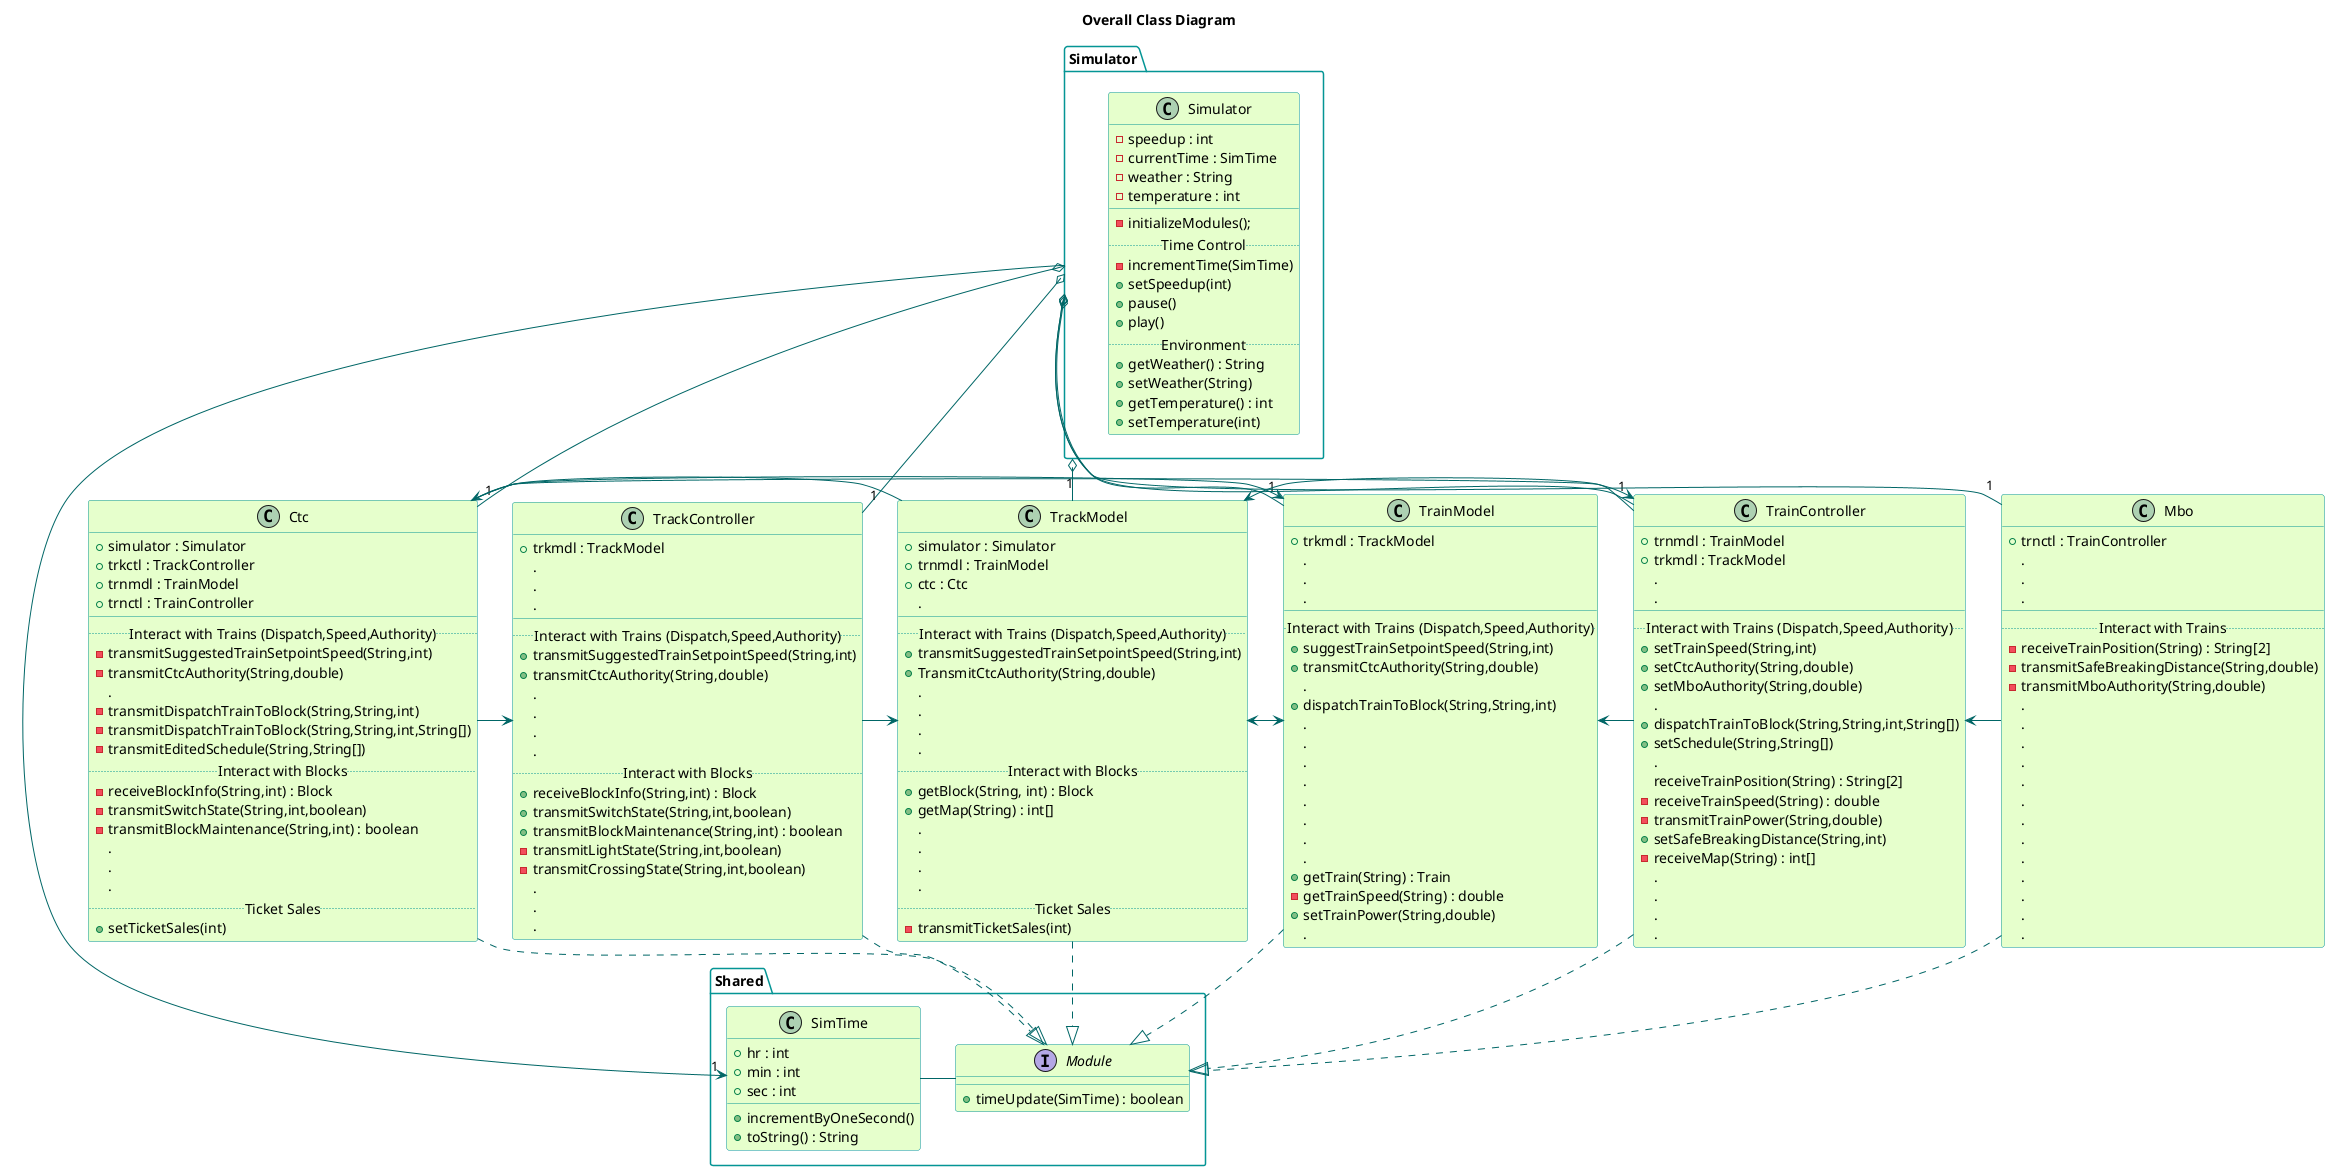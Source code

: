 @startuml
'if only I care about time of day, we should not import SimTime to Module'

title Overall Class Diagram
skinparam backgroundColor transparent
skinparam classBackgroundColor #e6ffcc
skinparam classBorderColor 	#049595
skinparam packageBorderCOlor  #049595
skinparam arrowColor #006666

package Simulator{
  class Simulator{
    -speedup : int
    -currentTime : SimTime
    -weather : String
    -temperature : int
    __
    -initializeModules();
    ..Time Control..
    -incrementTime(SimTime)
    +setSpeedup(int)
    +pause()
    +play()
    ..Environment..
    +getWeather() : String
    +setWeather(String)
    +getTemperature() : int
    +setTemperature(int)
  }
}
Package Shared{
  class SimTime{
    +hr : int
    +min : int
    +sec : int
    +incrementByOneSecond()
    +toString() : String
  }
  interface Module{
    +timeUpdate(SimTime) : boolean
  }
}
class Ctc{
  +simulator : Simulator
  +trkctl : TrackController
  +trnmdl : TrainModel
  +trnctl : TrainController
  __
  ..Interact with Trains (Dispatch,Speed,Authority)..
  -transmitSuggestedTrainSetpointSpeed(String,int)
  -transmitCtcAuthority(String,double)
  .
  -transmitDispatchTrainToBlock(String,String,int)
  -transmitDispatchTrainToBlock(String,String,int,String[])
    -transmitEditedSchedule(String,String[])
  ..Interact with Blocks..
  -receiveBlockInfo(String,int) : Block
  -transmitSwitchState(String,int,boolean)
  -transmitBlockMaintenance(String,int) : boolean
  .
  .
  .
  ..Ticket Sales..
  +setTicketSales(int)
}
class TrackController{
  +trkmdl : TrackModel
  .
  .
  .
  __
  ..Interact with Trains (Dispatch,Speed,Authority)..
  +transmitSuggestedTrainSetpointSpeed(String,int)
  +transmitCtcAuthority(String,double)
  .
  .
  .
  .
  ..Interact with Blocks..
  +receiveBlockInfo(String,int) : Block
  +transmitSwitchState(String,int,boolean)
  +transmitBlockMaintenance(String,int) : boolean
  -transmitLightState(String,int,boolean)
  -transmitCrossingState(String,int,boolean)
  .
  .
  .
}
class TrackModel{
  +simulator : Simulator
  +trnmdl : TrainModel
  +ctc : Ctc
  .
  __
  ..Interact with Trains (Dispatch,Speed,Authority)..
  +transmitSuggestedTrainSetpointSpeed(String,int)
  +TransmitCtcAuthority(String,double)
  .
  .
  .
  .
  ..Interact with Blocks..
  +getBlock(String, int) : Block
  +getMap(String) : int[]
  .
  .
  .
  .
  ..Ticket Sales..
  -transmitTicketSales(int)
}
class TrainModel{
  +trkmdl : TrackModel
  .
  .
  .
  __
  ..Interact with Trains (Dispatch,Speed,Authority)..
  +suggestTrainSetpointSpeed(String,int)
  +transmitCtcAuthority(String,double)
  .
  +dispatchTrainToBlock(String,String,int)
  .
  .
  .
  .
  .
  .
  .
  .
  +getTrain(String) : Train
  -getTrainSpeed(String) : double
  +setTrainPower(String,double)
  .
}
class TrainController{
  +trnmdl : TrainModel
  +trkmdl : TrackModel
  .
  .
  __
  ..Interact with Trains (Dispatch,Speed,Authority)..
  +setTrainSpeed(String,int)
  +setCtcAuthority(String,double)
  +setMboAuthority(String,double)
  .
  +dispatchTrainToBlock(String,String,int,String[])
  +setSchedule(String,String[])
  .
  receiveTrainPosition(String) : String[2]
  -receiveTrainSpeed(String) : double
  -transmitTrainPower(String,double)
  +setSafeBreakingDistance(String,int)
  -receiveMap(String) : int[]
  .
  .
  .
  .
}
class Mbo{
  +trnctl : TrainController
  .
  .
  .
  __
  ..Interact with Trains..
  -receiveTrainPosition(String) : String[2]
  -transmitSafeBreakingDistance(String,double)
  -transmitMboAuthority(String,double)
  .
  .
  .
  .
  .
  .
  .
  .
  .
  .
  .
  .
  .
}

Simulator -> "1" SimTime

Simulator o--"1" Ctc
Simulator o--"1" TrackController
Simulator o--"1" TrackModel
Simulator o--"1" TrainModel
Simulator o--"1" TrainController
Simulator o--"1" Mbo

Ctc -.|> Module
TrackController -.|> Module
TrackModel -.|> Module
TrainModel -.|> Module
TrainController -.|> Module
Mbo -.|> Module

Module - SimTime

Ctc -> TrackController
TrackController -> TrackModel
TrackModel <-> TrainModel
TrainModel <- TrainController
TrainController <- Mbo

TrainController -> TrackModel /'for getting map'/
TrackModel -> Ctc /'for ticket sales'/
Ctc -> TrainModel /'for dispatching'/
Ctc -> TrainController /'for dispatching'/

@enduml
